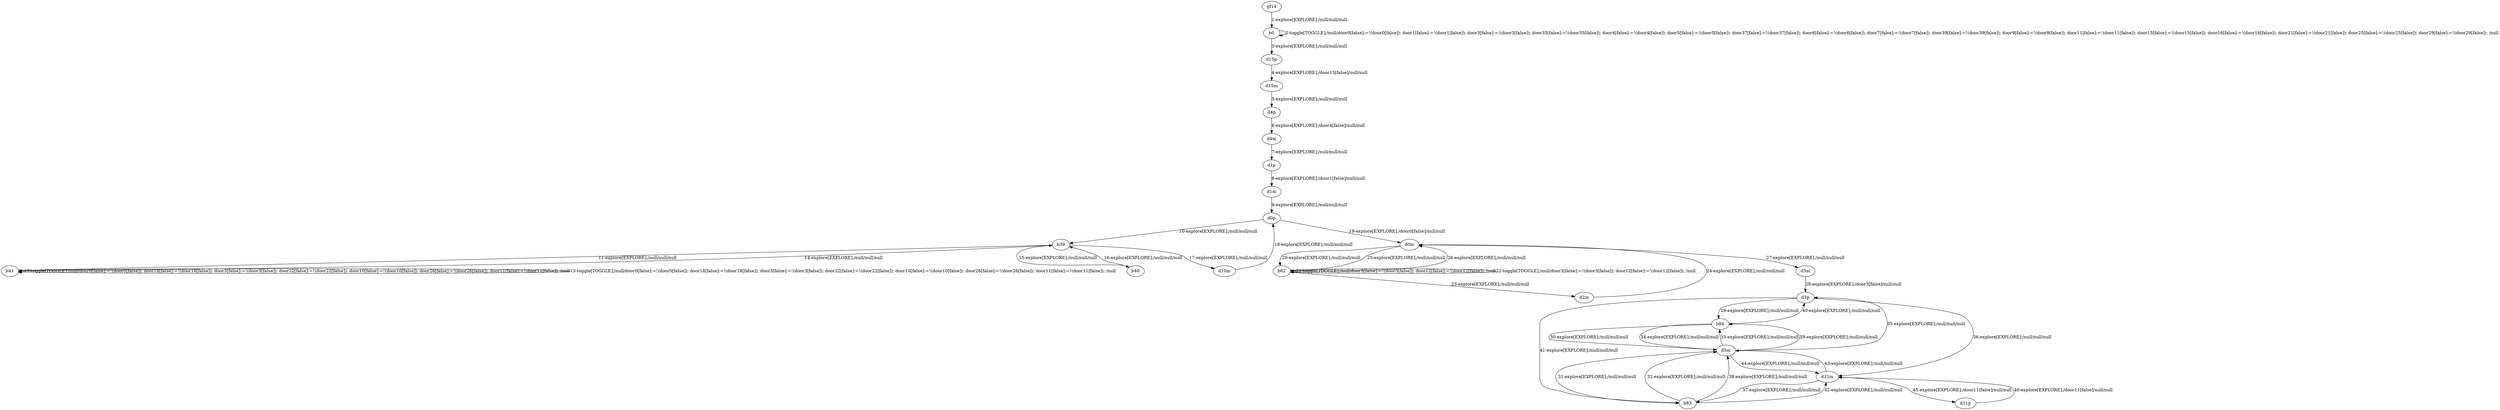 # Total number of goals covered by this test: 3
# d3p --> d11m
# d5m --> d3p
# d11m --> b83

digraph g {
"gf14" -> "b0" [label = "1-explore[EXPLORE];/null/null/null"];
"b0" -> "b0" [label = "2-toggle[TOGGLE];/null/door0[false]:=!(door0[false]); door1[false]:=!(door1[false]); door3[false]:=!(door3[false]); door35[false]:=!(door35[false]); door4[false]:=!(door4[false]); door5[false]:=!(door5[false]); door37[false]:=!(door37[false]); door6[false]:=!(door6[false]); door7[false]:=!(door7[false]); door39[false]:=!(door39[false]); door9[false]:=!(door9[false]); door11[false]:=!(door11[false]); door15[false]:=!(door15[false]); door16[false]:=!(door16[false]); door21[false]:=!(door21[false]); door25[false]:=!(door25[false]); door29[false]:=!(door29[false]); /null"];
"b0" -> "d15p" [label = "3-explore[EXPLORE];/null/null/null"];
"d15p" -> "d15m" [label = "4-explore[EXPLORE];/door15[false]/null/null"];
"d15m" -> "d4p" [label = "5-explore[EXPLORE];/null/null/null"];
"d4p" -> "d4m" [label = "6-explore[EXPLORE];/door4[false]/null/null"];
"d4m" -> "d1p" [label = "7-explore[EXPLORE];/null/null/null"];
"d1p" -> "d1m" [label = "8-explore[EXPLORE];/door1[false]/null/null"];
"d1m" -> "d0p" [label = "9-explore[EXPLORE];/null/null/null"];
"d0p" -> "b39" [label = "10-explore[EXPLORE];/null/null/null"];
"b39" -> "b41" [label = "11-explore[EXPLORE];/null/null/null"];
"b41" -> "b41" [label = "12-toggle[TOGGLE];/null/door0[false]:=!(door0[false]); door18[false]:=!(door18[false]); door3[false]:=!(door3[false]); door22[false]:=!(door22[false]); door10[false]:=!(door10[false]); door26[false]:=!(door26[false]); door11[false]:=!(door11[false]); /null"];
"b41" -> "b41" [label = "13-toggle[TOGGLE];/null/door0[false]:=!(door0[false]); door18[false]:=!(door18[false]); door3[false]:=!(door3[false]); door22[false]:=!(door22[false]); door10[false]:=!(door10[false]); door26[false]:=!(door26[false]); door11[false]:=!(door11[false]); /null"];
"b41" -> "b39" [label = "14-explore[EXPLORE];/null/null/null"];
"b39" -> "b40" [label = "15-explore[EXPLORE];/null/null/null"];
"b40" -> "b39" [label = "16-explore[EXPLORE];/null/null/null"];
"b39" -> "d10m" [label = "17-explore[EXPLORE];/null/null/null"];
"d10m" -> "d0p" [label = "18-explore[EXPLORE];/null/null/null"];
"d0p" -> "d0m" [label = "19-explore[EXPLORE];/door0[false]/null/null"];
"d0m" -> "b62" [label = "20-explore[EXPLORE];/null/null/null"];
"b62" -> "b62" [label = "21-toggle[TOGGLE];/null/door3[false]:=!(door3[false]); door12[false]:=!(door12[false]); /null"];
"b62" -> "b62" [label = "22-toggle[TOGGLE];/null/door3[false]:=!(door3[false]); door12[false]:=!(door12[false]); /null"];
"b62" -> "d2m" [label = "23-explore[EXPLORE];/null/null/null"];
"d2m" -> "d0m" [label = "24-explore[EXPLORE];/null/null/null"];
"d0m" -> "b62" [label = "25-explore[EXPLORE];/null/null/null"];
"b62" -> "d0m" [label = "26-explore[EXPLORE];/null/null/null"];
"d0m" -> "d3m" [label = "27-explore[EXPLORE];/null/null/null"];
"d3m" -> "d3p" [label = "28-explore[EXPLORE];/door3[false]/null/null"];
"d3p" -> "b84" [label = "29-explore[EXPLORE];/null/null/null"];
"b84" -> "d5m" [label = "30-explore[EXPLORE];/null/null/null"];
"d5m" -> "b83" [label = "31-explore[EXPLORE];/null/null/null"];
"b83" -> "d5m" [label = "32-explore[EXPLORE];/null/null/null"];
"d5m" -> "b84" [label = "33-explore[EXPLORE];/null/null/null"];
"b84" -> "d5m" [label = "34-explore[EXPLORE];/null/null/null"];
"d5m" -> "d3p" [label = "35-explore[EXPLORE];/null/null/null"];
"d3p" -> "d11m" [label = "36-explore[EXPLORE];/null/null/null"];
"d11m" -> "b83" [label = "37-explore[EXPLORE];/null/null/null"];
"b83" -> "d5m" [label = "38-explore[EXPLORE];/null/null/null"];
"d5m" -> "b84" [label = "39-explore[EXPLORE];/null/null/null"];
"b84" -> "d3p" [label = "40-explore[EXPLORE];/null/null/null"];
"d3p" -> "b83" [label = "41-explore[EXPLORE];/null/null/null"];
"b83" -> "d11m" [label = "42-explore[EXPLORE];/null/null/null"];
"d11m" -> "d5m" [label = "43-explore[EXPLORE];/null/null/null"];
"d5m" -> "d11m" [label = "44-explore[EXPLORE];/null/null/null"];
"d11m" -> "d11p" [label = "45-explore[EXPLORE];/door11[false]/null/null"];
"d11p" -> "d11m" [label = "46-explore[EXPLORE];/door11[false]/null/null"];
}